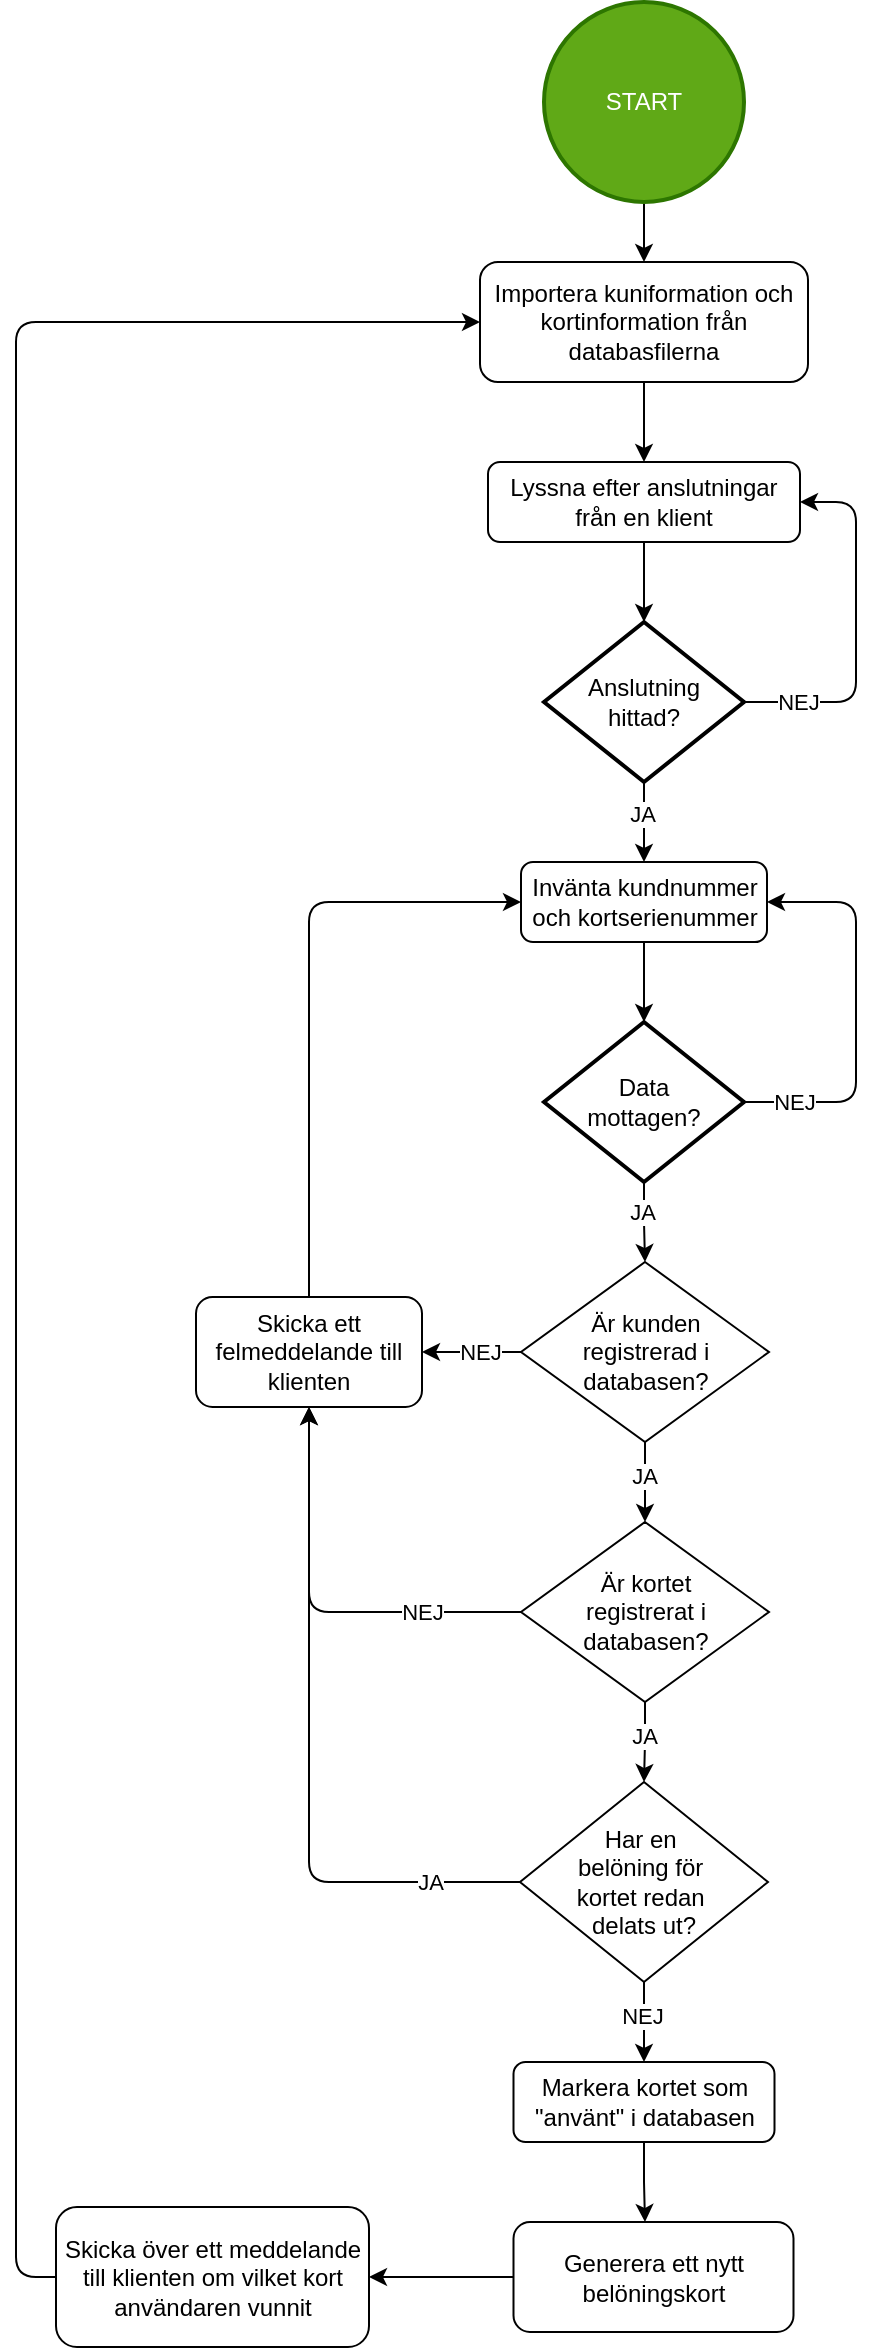 <mxfile version="26.0.16">
  <diagram id="C5RBs43oDa-KdzZeNtuy" name="Page-1">
    <mxGraphModel dx="1820" dy="1017" grid="1" gridSize="10" guides="1" tooltips="1" connect="1" arrows="1" fold="1" page="1" pageScale="1" pageWidth="827" pageHeight="1169" math="0" shadow="0">
      <root>
        <mxCell id="WIyWlLk6GJQsqaUBKTNV-0" />
        <mxCell id="WIyWlLk6GJQsqaUBKTNV-1" parent="WIyWlLk6GJQsqaUBKTNV-0" />
        <mxCell id="WIyWlLk6GJQsqaUBKTNV-3" value="Lyssna efter anslutningar från en klient" style="rounded=1;whiteSpace=wrap;html=1;fontSize=12;glass=0;strokeWidth=1;shadow=0;" parent="WIyWlLk6GJQsqaUBKTNV-1" vertex="1">
          <mxGeometry x="336" y="250" width="156" height="40" as="geometry" />
        </mxCell>
        <mxCell id="j6zIu2x3eSDB0C5kCIlA-1" style="edgeStyle=orthogonalEdgeStyle;rounded=0;orthogonalLoop=1;jettySize=auto;html=1;exitX=0.5;exitY=1;exitDx=0;exitDy=0;exitPerimeter=0;entryX=0.5;entryY=0;entryDx=0;entryDy=0;" parent="WIyWlLk6GJQsqaUBKTNV-1" source="PhORoOJdLnTvGLsBMIIu-1" target="j6zIu2x3eSDB0C5kCIlA-0" edge="1">
          <mxGeometry relative="1" as="geometry" />
        </mxCell>
        <mxCell id="PhORoOJdLnTvGLsBMIIu-1" value="&lt;div&gt;START&lt;/div&gt;" style="strokeWidth=2;html=1;shape=mxgraph.flowchart.start_2;whiteSpace=wrap;fillColor=#60a917;fontColor=#ffffff;strokeColor=#2D7600;" parent="WIyWlLk6GJQsqaUBKTNV-1" vertex="1">
          <mxGeometry x="364" y="20" width="100" height="100" as="geometry" />
        </mxCell>
        <mxCell id="PhORoOJdLnTvGLsBMIIu-4" style="edgeStyle=orthogonalEdgeStyle;rounded=0;orthogonalLoop=1;jettySize=auto;html=1;exitX=0.5;exitY=1;exitDx=0;exitDy=0;entryX=0.5;entryY=0;entryDx=0;entryDy=0;entryPerimeter=0;" parent="WIyWlLk6GJQsqaUBKTNV-1" source="WIyWlLk6GJQsqaUBKTNV-3" target="PhORoOJdLnTvGLsBMIIu-3" edge="1">
          <mxGeometry relative="1" as="geometry" />
        </mxCell>
        <mxCell id="PhORoOJdLnTvGLsBMIIu-10" style="edgeStyle=orthogonalEdgeStyle;rounded=1;orthogonalLoop=1;jettySize=auto;html=1;exitX=1;exitY=0.5;exitDx=0;exitDy=0;exitPerimeter=0;entryX=1;entryY=0.5;entryDx=0;entryDy=0;curved=0;" parent="WIyWlLk6GJQsqaUBKTNV-1" source="PhORoOJdLnTvGLsBMIIu-3" target="WIyWlLk6GJQsqaUBKTNV-3" edge="1">
          <mxGeometry relative="1" as="geometry">
            <mxPoint x="414" y="230" as="targetPoint" />
            <Array as="points">
              <mxPoint x="520" y="370" />
              <mxPoint x="520" y="270" />
            </Array>
          </mxGeometry>
        </mxCell>
        <mxCell id="PhORoOJdLnTvGLsBMIIu-19" value="NEJ" style="edgeLabel;html=1;align=center;verticalAlign=middle;resizable=0;points=[];" parent="PhORoOJdLnTvGLsBMIIu-10" vertex="1" connectable="0">
          <mxGeometry x="-0.819" y="-1" relative="1" as="geometry">
            <mxPoint x="10" y="-1" as="offset" />
          </mxGeometry>
        </mxCell>
        <mxCell id="PhORoOJdLnTvGLsBMIIu-16" style="edgeStyle=orthogonalEdgeStyle;rounded=0;orthogonalLoop=1;jettySize=auto;html=1;exitX=0.5;exitY=1;exitDx=0;exitDy=0;exitPerimeter=0;entryX=0.5;entryY=0;entryDx=0;entryDy=0;" parent="WIyWlLk6GJQsqaUBKTNV-1" source="PhORoOJdLnTvGLsBMIIu-3" target="PhORoOJdLnTvGLsBMIIu-15" edge="1">
          <mxGeometry relative="1" as="geometry" />
        </mxCell>
        <mxCell id="PhORoOJdLnTvGLsBMIIu-18" value="JA" style="edgeLabel;html=1;align=center;verticalAlign=middle;resizable=0;points=[];" parent="PhORoOJdLnTvGLsBMIIu-16" vertex="1" connectable="0">
          <mxGeometry x="-0.05" y="1" relative="1" as="geometry">
            <mxPoint x="-2" y="-3" as="offset" />
          </mxGeometry>
        </mxCell>
        <mxCell id="PhORoOJdLnTvGLsBMIIu-3" value="&lt;div&gt;Anslutning&lt;/div&gt;&lt;div&gt;hittad?&lt;/div&gt;" style="strokeWidth=2;html=1;shape=mxgraph.flowchart.decision;whiteSpace=wrap;" parent="WIyWlLk6GJQsqaUBKTNV-1" vertex="1">
          <mxGeometry x="364" y="330" width="100" height="80" as="geometry" />
        </mxCell>
        <mxCell id="PhORoOJdLnTvGLsBMIIu-15" value="Invänta kundnummer och kortserienummer" style="rounded=1;whiteSpace=wrap;html=1;fontSize=12;glass=0;strokeWidth=1;shadow=0;" parent="WIyWlLk6GJQsqaUBKTNV-1" vertex="1">
          <mxGeometry x="352.5" y="450" width="123" height="40" as="geometry" />
        </mxCell>
        <mxCell id="PhORoOJdLnTvGLsBMIIu-21" style="edgeStyle=orthogonalEdgeStyle;rounded=1;orthogonalLoop=1;jettySize=auto;html=1;exitX=1;exitY=0.5;exitDx=0;exitDy=0;exitPerimeter=0;entryX=1;entryY=0.5;entryDx=0;entryDy=0;curved=0;" parent="WIyWlLk6GJQsqaUBKTNV-1" source="PhORoOJdLnTvGLsBMIIu-20" target="PhORoOJdLnTvGLsBMIIu-15" edge="1">
          <mxGeometry relative="1" as="geometry">
            <Array as="points">
              <mxPoint x="520" y="570" />
              <mxPoint x="520" y="470" />
            </Array>
          </mxGeometry>
        </mxCell>
        <mxCell id="PhORoOJdLnTvGLsBMIIu-23" value="NEJ" style="edgeLabel;html=1;align=center;verticalAlign=middle;resizable=0;points=[];" parent="PhORoOJdLnTvGLsBMIIu-21" vertex="1" connectable="0">
          <mxGeometry x="-0.86" y="-1" relative="1" as="geometry">
            <mxPoint x="11" y="-1" as="offset" />
          </mxGeometry>
        </mxCell>
        <mxCell id="PhORoOJdLnTvGLsBMIIu-29" style="edgeStyle=orthogonalEdgeStyle;rounded=0;orthogonalLoop=1;jettySize=auto;html=1;exitX=0.5;exitY=1;exitDx=0;exitDy=0;exitPerimeter=0;entryX=0.5;entryY=0;entryDx=0;entryDy=0;" parent="WIyWlLk6GJQsqaUBKTNV-1" source="PhORoOJdLnTvGLsBMIIu-20" target="PhORoOJdLnTvGLsBMIIu-28" edge="1">
          <mxGeometry relative="1" as="geometry" />
        </mxCell>
        <mxCell id="PhORoOJdLnTvGLsBMIIu-30" value="&lt;div&gt;JA&lt;/div&gt;" style="edgeLabel;html=1;align=center;verticalAlign=middle;resizable=0;points=[];" parent="PhORoOJdLnTvGLsBMIIu-29" vertex="1" connectable="0">
          <mxGeometry x="-0.258" y="2" relative="1" as="geometry">
            <mxPoint x="-3" as="offset" />
          </mxGeometry>
        </mxCell>
        <mxCell id="PhORoOJdLnTvGLsBMIIu-20" value="&lt;div&gt;&lt;div&gt;Data&lt;/div&gt;&lt;div&gt;mottagen?&lt;/div&gt;&lt;/div&gt;" style="strokeWidth=2;html=1;shape=mxgraph.flowchart.decision;whiteSpace=wrap;" parent="WIyWlLk6GJQsqaUBKTNV-1" vertex="1">
          <mxGeometry x="364" y="530" width="100" height="80" as="geometry" />
        </mxCell>
        <mxCell id="PhORoOJdLnTvGLsBMIIu-24" style="edgeStyle=orthogonalEdgeStyle;rounded=0;orthogonalLoop=1;jettySize=auto;html=1;exitX=0.5;exitY=1;exitDx=0;exitDy=0;entryX=0.5;entryY=0;entryDx=0;entryDy=0;entryPerimeter=0;" parent="WIyWlLk6GJQsqaUBKTNV-1" source="PhORoOJdLnTvGLsBMIIu-15" target="PhORoOJdLnTvGLsBMIIu-20" edge="1">
          <mxGeometry relative="1" as="geometry" />
        </mxCell>
        <mxCell id="PhORoOJdLnTvGLsBMIIu-33" style="edgeStyle=orthogonalEdgeStyle;rounded=0;orthogonalLoop=1;jettySize=auto;html=1;exitX=0;exitY=0.5;exitDx=0;exitDy=0;entryX=1;entryY=0.5;entryDx=0;entryDy=0;" parent="WIyWlLk6GJQsqaUBKTNV-1" source="PhORoOJdLnTvGLsBMIIu-28" target="PhORoOJdLnTvGLsBMIIu-32" edge="1">
          <mxGeometry relative="1" as="geometry" />
        </mxCell>
        <mxCell id="PhORoOJdLnTvGLsBMIIu-34" value="NEJ" style="edgeLabel;html=1;align=center;verticalAlign=middle;resizable=0;points=[];" parent="PhORoOJdLnTvGLsBMIIu-33" vertex="1" connectable="0">
          <mxGeometry x="-0.164" relative="1" as="geometry">
            <mxPoint as="offset" />
          </mxGeometry>
        </mxCell>
        <mxCell id="PhORoOJdLnTvGLsBMIIu-38" style="edgeStyle=orthogonalEdgeStyle;rounded=0;orthogonalLoop=1;jettySize=auto;html=1;exitX=0.5;exitY=1;exitDx=0;exitDy=0;entryX=0.5;entryY=0;entryDx=0;entryDy=0;" parent="WIyWlLk6GJQsqaUBKTNV-1" source="PhORoOJdLnTvGLsBMIIu-28" target="PhORoOJdLnTvGLsBMIIu-37" edge="1">
          <mxGeometry relative="1" as="geometry" />
        </mxCell>
        <mxCell id="PhORoOJdLnTvGLsBMIIu-39" value="JA" style="edgeLabel;html=1;align=center;verticalAlign=middle;resizable=0;points=[];" parent="PhORoOJdLnTvGLsBMIIu-38" vertex="1" connectable="0">
          <mxGeometry x="-0.175" y="-1" relative="1" as="geometry">
            <mxPoint as="offset" />
          </mxGeometry>
        </mxCell>
        <mxCell id="PhORoOJdLnTvGLsBMIIu-28" value="&lt;div&gt;Är kunden&lt;/div&gt;&lt;div&gt;registrerad i databasen?&lt;/div&gt;" style="rhombus;whiteSpace=wrap;html=1;" parent="WIyWlLk6GJQsqaUBKTNV-1" vertex="1">
          <mxGeometry x="352.5" y="650" width="124" height="90" as="geometry" />
        </mxCell>
        <mxCell id="PhORoOJdLnTvGLsBMIIu-35" style="edgeStyle=orthogonalEdgeStyle;rounded=1;orthogonalLoop=1;jettySize=auto;html=1;exitX=0.5;exitY=0;exitDx=0;exitDy=0;entryX=0;entryY=0.5;entryDx=0;entryDy=0;curved=0;" parent="WIyWlLk6GJQsqaUBKTNV-1" source="PhORoOJdLnTvGLsBMIIu-32" target="PhORoOJdLnTvGLsBMIIu-15" edge="1">
          <mxGeometry relative="1" as="geometry" />
        </mxCell>
        <mxCell id="PhORoOJdLnTvGLsBMIIu-32" value="Skicka ett felmeddelande till klienten" style="rounded=1;whiteSpace=wrap;html=1;fontSize=12;glass=0;strokeWidth=1;shadow=0;" parent="WIyWlLk6GJQsqaUBKTNV-1" vertex="1">
          <mxGeometry x="190" y="667.5" width="113" height="55" as="geometry" />
        </mxCell>
        <mxCell id="PhORoOJdLnTvGLsBMIIu-40" style="edgeStyle=orthogonalEdgeStyle;rounded=1;orthogonalLoop=1;jettySize=auto;html=1;exitX=0;exitY=0.5;exitDx=0;exitDy=0;entryX=0.5;entryY=1;entryDx=0;entryDy=0;curved=0;" parent="WIyWlLk6GJQsqaUBKTNV-1" source="PhORoOJdLnTvGLsBMIIu-37" target="PhORoOJdLnTvGLsBMIIu-32" edge="1">
          <mxGeometry relative="1" as="geometry" />
        </mxCell>
        <mxCell id="PhORoOJdLnTvGLsBMIIu-41" value="NEJ" style="edgeLabel;html=1;align=center;verticalAlign=middle;resizable=0;points=[];" parent="PhORoOJdLnTvGLsBMIIu-40" vertex="1" connectable="0">
          <mxGeometry x="-0.605" relative="1" as="geometry">
            <mxPoint x="-9" as="offset" />
          </mxGeometry>
        </mxCell>
        <mxCell id="ExIkRbRsYZTfk-4UF69h-2" style="edgeStyle=orthogonalEdgeStyle;rounded=0;orthogonalLoop=1;jettySize=auto;html=1;exitX=0.5;exitY=1;exitDx=0;exitDy=0;entryX=0.5;entryY=0;entryDx=0;entryDy=0;" parent="WIyWlLk6GJQsqaUBKTNV-1" source="PhORoOJdLnTvGLsBMIIu-37" target="ExIkRbRsYZTfk-4UF69h-0" edge="1">
          <mxGeometry relative="1" as="geometry" />
        </mxCell>
        <mxCell id="ExIkRbRsYZTfk-4UF69h-3" value="JA" style="edgeLabel;html=1;align=center;verticalAlign=middle;resizable=0;points=[];" parent="ExIkRbRsYZTfk-4UF69h-2" vertex="1" connectable="0">
          <mxGeometry x="-0.185" y="1" relative="1" as="geometry">
            <mxPoint x="-2" as="offset" />
          </mxGeometry>
        </mxCell>
        <mxCell id="PhORoOJdLnTvGLsBMIIu-37" value="&lt;div&gt;Är kortet&lt;/div&gt;&lt;div&gt;registrerat i databasen?&lt;/div&gt;" style="rhombus;whiteSpace=wrap;html=1;" parent="WIyWlLk6GJQsqaUBKTNV-1" vertex="1">
          <mxGeometry x="352.5" y="780" width="124" height="90" as="geometry" />
        </mxCell>
        <mxCell id="ExIkRbRsYZTfk-4UF69h-7" style="edgeStyle=orthogonalEdgeStyle;rounded=0;orthogonalLoop=1;jettySize=auto;html=1;exitX=0.5;exitY=1;exitDx=0;exitDy=0;entryX=0.5;entryY=0;entryDx=0;entryDy=0;" parent="WIyWlLk6GJQsqaUBKTNV-1" source="PhORoOJdLnTvGLsBMIIu-42" edge="1">
          <mxGeometry relative="1" as="geometry">
            <mxPoint x="414.5" y="1130" as="targetPoint" />
            <Array as="points">
              <mxPoint x="414" y="1110" />
              <mxPoint x="415" y="1110" />
            </Array>
          </mxGeometry>
        </mxCell>
        <mxCell id="PhORoOJdLnTvGLsBMIIu-42" value="Markera kortet som &quot;använt&quot; i databasen" style="rounded=1;whiteSpace=wrap;html=1;fontSize=12;glass=0;strokeWidth=1;shadow=0;" parent="WIyWlLk6GJQsqaUBKTNV-1" vertex="1">
          <mxGeometry x="348.75" y="1050" width="130.5" height="40" as="geometry" />
        </mxCell>
        <mxCell id="mKy3rIQ5tLJx6Qoc13bA-1" style="edgeStyle=orthogonalEdgeStyle;rounded=0;orthogonalLoop=1;jettySize=auto;html=1;exitX=0;exitY=0.5;exitDx=0;exitDy=0;entryX=1;entryY=0.5;entryDx=0;entryDy=0;" edge="1" parent="WIyWlLk6GJQsqaUBKTNV-1" source="PhORoOJdLnTvGLsBMIIu-45" target="mKy3rIQ5tLJx6Qoc13bA-0">
          <mxGeometry relative="1" as="geometry" />
        </mxCell>
        <mxCell id="PhORoOJdLnTvGLsBMIIu-45" value="Generera ett nytt belöningskort" style="rounded=1;whiteSpace=wrap;html=1;fontSize=12;glass=0;strokeWidth=1;shadow=0;" parent="WIyWlLk6GJQsqaUBKTNV-1" vertex="1">
          <mxGeometry x="348.75" y="1130" width="140" height="55" as="geometry" />
        </mxCell>
        <mxCell id="ExIkRbRsYZTfk-4UF69h-1" style="edgeStyle=orthogonalEdgeStyle;rounded=1;orthogonalLoop=1;jettySize=auto;html=1;exitX=0;exitY=0.5;exitDx=0;exitDy=0;entryX=0.5;entryY=1;entryDx=0;entryDy=0;curved=0;" parent="WIyWlLk6GJQsqaUBKTNV-1" source="ExIkRbRsYZTfk-4UF69h-0" target="PhORoOJdLnTvGLsBMIIu-32" edge="1">
          <mxGeometry relative="1" as="geometry" />
        </mxCell>
        <mxCell id="ExIkRbRsYZTfk-4UF69h-4" value="JA" style="edgeLabel;html=1;align=center;verticalAlign=middle;resizable=0;points=[];" parent="ExIkRbRsYZTfk-4UF69h-1" vertex="1" connectable="0">
          <mxGeometry x="-0.734" y="1" relative="1" as="geometry">
            <mxPoint y="-1" as="offset" />
          </mxGeometry>
        </mxCell>
        <mxCell id="ExIkRbRsYZTfk-4UF69h-5" style="edgeStyle=orthogonalEdgeStyle;rounded=0;orthogonalLoop=1;jettySize=auto;html=1;exitX=0.5;exitY=1;exitDx=0;exitDy=0;entryX=0.5;entryY=0;entryDx=0;entryDy=0;" parent="WIyWlLk6GJQsqaUBKTNV-1" source="ExIkRbRsYZTfk-4UF69h-0" target="PhORoOJdLnTvGLsBMIIu-42" edge="1">
          <mxGeometry relative="1" as="geometry" />
        </mxCell>
        <mxCell id="ExIkRbRsYZTfk-4UF69h-6" value="NEJ" style="edgeLabel;html=1;align=center;verticalAlign=middle;resizable=0;points=[];" parent="ExIkRbRsYZTfk-4UF69h-5" vertex="1" connectable="0">
          <mxGeometry x="-0.175" y="-1" relative="1" as="geometry">
            <mxPoint as="offset" />
          </mxGeometry>
        </mxCell>
        <mxCell id="ExIkRbRsYZTfk-4UF69h-0" value="&lt;div&gt;Har en&amp;nbsp;&lt;/div&gt;&lt;div&gt;belöning för&amp;nbsp;&lt;/div&gt;&lt;div&gt;kortet redan&amp;nbsp;&lt;/div&gt;&lt;div&gt;delats ut?&lt;/div&gt;" style="rhombus;whiteSpace=wrap;html=1;" parent="WIyWlLk6GJQsqaUBKTNV-1" vertex="1">
          <mxGeometry x="352" y="910" width="124" height="100" as="geometry" />
        </mxCell>
        <mxCell id="j6zIu2x3eSDB0C5kCIlA-2" style="edgeStyle=orthogonalEdgeStyle;rounded=0;orthogonalLoop=1;jettySize=auto;html=1;exitX=0.5;exitY=1;exitDx=0;exitDy=0;entryX=0.5;entryY=0;entryDx=0;entryDy=0;" parent="WIyWlLk6GJQsqaUBKTNV-1" source="j6zIu2x3eSDB0C5kCIlA-0" target="WIyWlLk6GJQsqaUBKTNV-3" edge="1">
          <mxGeometry relative="1" as="geometry" />
        </mxCell>
        <mxCell id="j6zIu2x3eSDB0C5kCIlA-0" value="&lt;div&gt;Importera kuniformation och kortinformation från databasfilerna&lt;/div&gt;" style="rounded=1;whiteSpace=wrap;html=1;fontSize=12;glass=0;strokeWidth=1;shadow=0;" parent="WIyWlLk6GJQsqaUBKTNV-1" vertex="1">
          <mxGeometry x="332" y="150" width="164" height="60" as="geometry" />
        </mxCell>
        <mxCell id="mKy3rIQ5tLJx6Qoc13bA-2" style="edgeStyle=orthogonalEdgeStyle;rounded=1;orthogonalLoop=1;jettySize=auto;html=1;exitX=0;exitY=0.5;exitDx=0;exitDy=0;entryX=0;entryY=0.5;entryDx=0;entryDy=0;curved=0;" edge="1" parent="WIyWlLk6GJQsqaUBKTNV-1" source="mKy3rIQ5tLJx6Qoc13bA-0" target="j6zIu2x3eSDB0C5kCIlA-0">
          <mxGeometry relative="1" as="geometry">
            <mxPoint x="220" y="180" as="targetPoint" />
            <Array as="points">
              <mxPoint x="100" y="1157" />
              <mxPoint x="100" y="180" />
            </Array>
          </mxGeometry>
        </mxCell>
        <mxCell id="mKy3rIQ5tLJx6Qoc13bA-0" value="Skicka över ett meddelande till klienten om vilket kort användaren vunnit" style="rounded=1;whiteSpace=wrap;html=1;fontSize=12;glass=0;strokeWidth=1;shadow=0;" vertex="1" parent="WIyWlLk6GJQsqaUBKTNV-1">
          <mxGeometry x="120" y="1122.5" width="156.5" height="70" as="geometry" />
        </mxCell>
      </root>
    </mxGraphModel>
  </diagram>
</mxfile>
